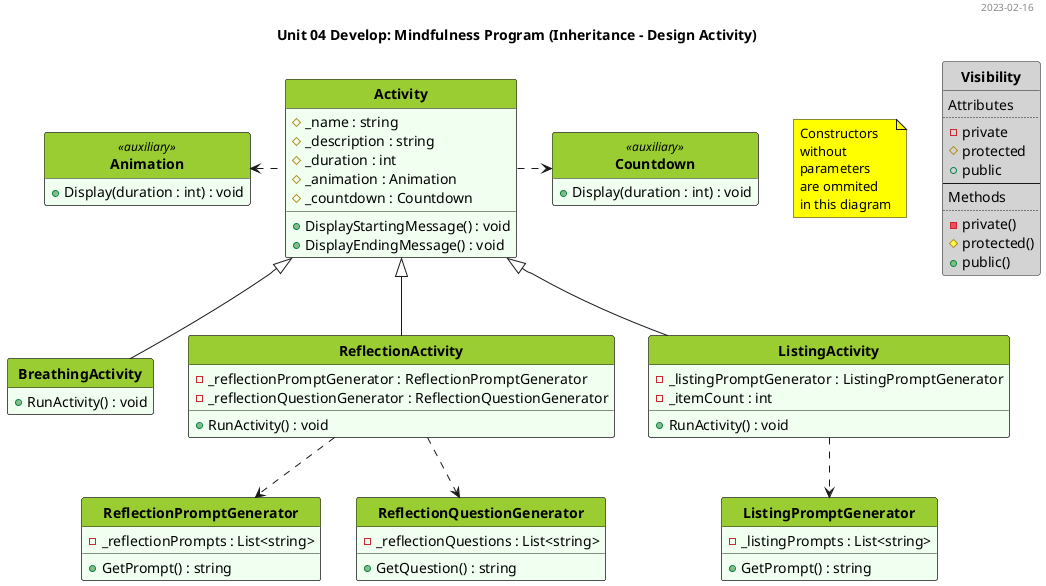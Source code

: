 @startuml test
hide circle
hide empty members
'skinparam BackgroundColor White/LightGreen
'skinparam classAttributeIconSize 0
skinparam style strictuml
'skinparam groupInheritance 2
'skinparam linetype ortho
'skinparam linetype polyline
'skinparam Nodesep 15
'skinparam Ranksep 25
'left to right direction
<style>
classDiagram {
  class {
    '-attributes and methods-
    'FontSize 14
    'FontColor black
    'BackgroundColor #fefece
    BackgroundColor #f0fff0
    'RoundCorner 0
    '-class name-
    header {
      'FontSize 12
      'FontColor Black
      FontStyle bold
      BackgroundColor YellowGreen
    }
  }
  note {
    BackgroundColor Yellow
  }
}
</style>

header 2023-02-16
title Unit 04 Develop: Mindfulness Program (Inheritance - Design Activity)

'legend top left
'  Constructors without parameters are ommited in this diagram
'endlegend

note "Constructors\nwithout\nparameters\nare ommited\nin this diagram" as N1

' Dummy class that explains visibility symbols
class Visibility #LightGray{
Attributes
..
- private
# protected
+ public
--
Methods
..
- private()
# protected()
+ public()
}

class Activity {
  # _name : string
  # _description : string
  # _duration : int
  # _animation : Animation
  # _countdown : Countdown
  + DisplayStartingMessage() : void
  + DisplayEndingMessage() : void
}

class BreathingActivity {
  + RunActivity() : void
}

class ReflectionActivity {
  - _reflectionPromptGenerator : ReflectionPromptGenerator
  - _reflectionQuestionGenerator : ReflectionQuestionGenerator
  + RunActivity() : void
}

class ListingActivity {
  - _listingPromptGenerator : ListingPromptGenerator
  - _itemCount : int
  + RunActivity() : void
}

class ReflectionPromptGenerator {
  - _reflectionPrompts : List<string>
  + GetPrompt() : string
}

class ReflectionQuestionGenerator {
  - _reflectionQuestions : List<string>
  + GetQuestion() : string
}

class ListingPromptGenerator {
  - _listingPrompts : List<string>
  + GetPrompt() : string
}

class Animation <<auxiliary>> {
  + Display(duration : int) : void
}

class Countdown <<auxiliary>> {
  + Display(duration : int) : void
}

Activity <|-- BreathingActivity
Activity <|-- ReflectionActivity
Activity <|-- ListingActivity
ReflectionActivity ..> ReflectionPromptGenerator
ReflectionActivity ..> ReflectionQuestionGenerator
ListingActivity ..> ListingPromptGenerator
Activity .left.> Animation
Activity .right.> Countdown

@enduml